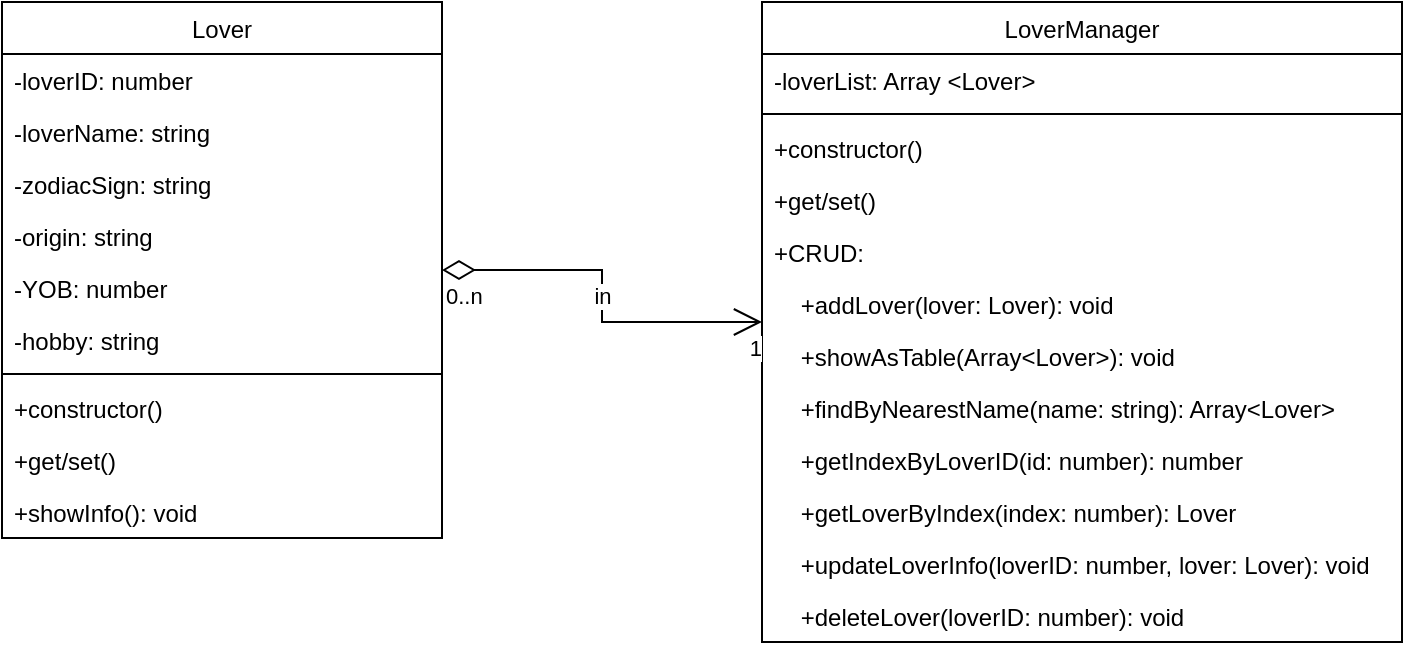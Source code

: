 <mxfile version="20.8.16" type="device"><diagram id="C5RBs43oDa-KdzZeNtuy" name="Page-1"><mxGraphModel dx="1861" dy="531" grid="1" gridSize="10" guides="1" tooltips="1" connect="1" arrows="1" fold="1" page="1" pageScale="1" pageWidth="827" pageHeight="1169" math="0" shadow="0"><root><mxCell id="WIyWlLk6GJQsqaUBKTNV-0"/><mxCell id="WIyWlLk6GJQsqaUBKTNV-1" parent="WIyWlLk6GJQsqaUBKTNV-0"/><mxCell id="CZ66J-T_O1F5aXVtOPqO-0" value="Lover" style="swimlane;fontStyle=0;align=center;verticalAlign=top;childLayout=stackLayout;horizontal=1;startSize=26;horizontalStack=0;resizeParent=1;resizeLast=0;collapsible=1;marginBottom=0;rounded=0;shadow=0;strokeWidth=1;" parent="WIyWlLk6GJQsqaUBKTNV-1" vertex="1"><mxGeometry x="-760" y="38" width="220" height="268" as="geometry"><mxRectangle x="-539.5" y="21" width="160" height="26" as="alternateBounds"/></mxGeometry></mxCell><mxCell id="CZ66J-T_O1F5aXVtOPqO-1" value="-loverID: number" style="text;align=left;verticalAlign=top;spacingLeft=4;spacingRight=4;overflow=hidden;rotatable=0;points=[[0,0.5],[1,0.5]];portConstraint=eastwest;" parent="CZ66J-T_O1F5aXVtOPqO-0" vertex="1"><mxGeometry y="26" width="220" height="26" as="geometry"/></mxCell><mxCell id="CZ66J-T_O1F5aXVtOPqO-2" value="-loverName: string" style="text;align=left;verticalAlign=top;spacingLeft=4;spacingRight=4;overflow=hidden;rotatable=0;points=[[0,0.5],[1,0.5]];portConstraint=eastwest;" parent="CZ66J-T_O1F5aXVtOPqO-0" vertex="1"><mxGeometry y="52" width="220" height="26" as="geometry"/></mxCell><mxCell id="CZ66J-T_O1F5aXVtOPqO-23" value="-zodiacSign: string" style="text;align=left;verticalAlign=top;spacingLeft=4;spacingRight=4;overflow=hidden;rotatable=0;points=[[0,0.5],[1,0.5]];portConstraint=eastwest;" parent="CZ66J-T_O1F5aXVtOPqO-0" vertex="1"><mxGeometry y="78" width="220" height="26" as="geometry"/></mxCell><mxCell id="CZ66J-T_O1F5aXVtOPqO-24" value="-origin: string" style="text;align=left;verticalAlign=top;spacingLeft=4;spacingRight=4;overflow=hidden;rotatable=0;points=[[0,0.5],[1,0.5]];portConstraint=eastwest;" parent="CZ66J-T_O1F5aXVtOPqO-0" vertex="1"><mxGeometry y="104" width="220" height="26" as="geometry"/></mxCell><mxCell id="CZ66J-T_O1F5aXVtOPqO-3" value="-YOB: number" style="text;align=left;verticalAlign=top;spacingLeft=4;spacingRight=4;overflow=hidden;rotatable=0;points=[[0,0.5],[1,0.5]];portConstraint=eastwest;rounded=0;shadow=0;html=0;" parent="CZ66J-T_O1F5aXVtOPqO-0" vertex="1"><mxGeometry y="130" width="220" height="26" as="geometry"/></mxCell><mxCell id="CZ66J-T_O1F5aXVtOPqO-4" value="-hobby: string" style="text;align=left;verticalAlign=top;spacingLeft=4;spacingRight=4;overflow=hidden;rotatable=0;points=[[0,0.5],[1,0.5]];portConstraint=eastwest;rounded=0;shadow=0;html=0;fontStyle=0" parent="CZ66J-T_O1F5aXVtOPqO-0" vertex="1"><mxGeometry y="156" width="220" height="26" as="geometry"/></mxCell><mxCell id="CZ66J-T_O1F5aXVtOPqO-5" value="" style="line;html=1;strokeWidth=1;align=left;verticalAlign=middle;spacingTop=-1;spacingLeft=3;spacingRight=3;rotatable=0;labelPosition=right;points=[];portConstraint=eastwest;" parent="CZ66J-T_O1F5aXVtOPqO-0" vertex="1"><mxGeometry y="182" width="220" height="8" as="geometry"/></mxCell><mxCell id="CZ66J-T_O1F5aXVtOPqO-6" value="+constructor()" style="text;align=left;verticalAlign=top;spacingLeft=4;spacingRight=4;overflow=hidden;rotatable=0;points=[[0,0.5],[1,0.5]];portConstraint=eastwest;" parent="CZ66J-T_O1F5aXVtOPqO-0" vertex="1"><mxGeometry y="190" width="220" height="26" as="geometry"/></mxCell><mxCell id="CZ66J-T_O1F5aXVtOPqO-7" value="+get/set()" style="text;align=left;verticalAlign=top;spacingLeft=4;spacingRight=4;overflow=hidden;rotatable=0;points=[[0,0.5],[1,0.5]];portConstraint=eastwest;" parent="CZ66J-T_O1F5aXVtOPqO-0" vertex="1"><mxGeometry y="216" width="220" height="26" as="geometry"/></mxCell><mxCell id="CZ66J-T_O1F5aXVtOPqO-8" value="+showInfo(): void" style="text;align=left;verticalAlign=top;spacingLeft=4;spacingRight=4;overflow=hidden;rotatable=0;points=[[0,0.5],[1,0.5]];portConstraint=eastwest;" parent="CZ66J-T_O1F5aXVtOPqO-0" vertex="1"><mxGeometry y="242" width="220" height="26" as="geometry"/></mxCell><mxCell id="CZ66J-T_O1F5aXVtOPqO-9" value="LoverManager" style="swimlane;fontStyle=0;align=center;verticalAlign=top;childLayout=stackLayout;horizontal=1;startSize=26;horizontalStack=0;resizeParent=1;resizeLast=0;collapsible=1;marginBottom=0;rounded=0;shadow=0;strokeWidth=1;" parent="WIyWlLk6GJQsqaUBKTNV-1" vertex="1"><mxGeometry x="-380" y="38" width="320" height="320" as="geometry"><mxRectangle x="-158" y="21" width="160" height="26" as="alternateBounds"/></mxGeometry></mxCell><mxCell id="CZ66J-T_O1F5aXVtOPqO-12" value="-loverList: Array &lt;Lover&gt;" style="text;align=left;verticalAlign=top;spacingLeft=4;spacingRight=4;overflow=hidden;rotatable=0;points=[[0,0.5],[1,0.5]];portConstraint=eastwest;" parent="CZ66J-T_O1F5aXVtOPqO-9" vertex="1"><mxGeometry y="26" width="320" height="26" as="geometry"/></mxCell><mxCell id="CZ66J-T_O1F5aXVtOPqO-15" value="" style="line;html=1;strokeWidth=1;align=left;verticalAlign=middle;spacingTop=-1;spacingLeft=3;spacingRight=3;rotatable=0;labelPosition=right;points=[];portConstraint=eastwest;" parent="CZ66J-T_O1F5aXVtOPqO-9" vertex="1"><mxGeometry y="52" width="320" height="8" as="geometry"/></mxCell><mxCell id="CZ66J-T_O1F5aXVtOPqO-16" value="+constructor()" style="text;align=left;verticalAlign=top;spacingLeft=4;spacingRight=4;overflow=hidden;rotatable=0;points=[[0,0.5],[1,0.5]];portConstraint=eastwest;" parent="CZ66J-T_O1F5aXVtOPqO-9" vertex="1"><mxGeometry y="60" width="320" height="26" as="geometry"/></mxCell><mxCell id="CZ66J-T_O1F5aXVtOPqO-17" value="+get/set()" style="text;align=left;verticalAlign=top;spacingLeft=4;spacingRight=4;overflow=hidden;rotatable=0;points=[[0,0.5],[1,0.5]];portConstraint=eastwest;" parent="CZ66J-T_O1F5aXVtOPqO-9" vertex="1"><mxGeometry y="86" width="320" height="26" as="geometry"/></mxCell><mxCell id="CZ66J-T_O1F5aXVtOPqO-18" value="+CRUD:" style="text;align=left;verticalAlign=top;spacingLeft=4;spacingRight=4;overflow=hidden;rotatable=0;points=[[0,0.5],[1,0.5]];portConstraint=eastwest;fontStyle=0" parent="CZ66J-T_O1F5aXVtOPqO-9" vertex="1"><mxGeometry y="112" width="320" height="26" as="geometry"/></mxCell><mxCell id="rkxrNeyqbawbbzTavjWQ-0" value="    +addLover(lover: Lover): void" style="text;align=left;verticalAlign=top;spacingLeft=4;spacingRight=4;overflow=hidden;rotatable=0;points=[[0,0.5],[1,0.5]];portConstraint=eastwest;fontStyle=0" parent="CZ66J-T_O1F5aXVtOPqO-9" vertex="1"><mxGeometry y="138" width="320" height="26" as="geometry"/></mxCell><mxCell id="ms-lfpKv6sQchx1xgyck-0" value="    +showAsTable(Array&lt;Lover&gt;): void" style="text;align=left;verticalAlign=top;spacingLeft=4;spacingRight=4;overflow=hidden;rotatable=0;points=[[0,0.5],[1,0.5]];portConstraint=eastwest;fontStyle=0" vertex="1" parent="CZ66J-T_O1F5aXVtOPqO-9"><mxGeometry y="164" width="320" height="26" as="geometry"/></mxCell><mxCell id="-f3P-MQ92ntlZ-KAKJvY-0" value="    +findByNearestName(name: string): Array&lt;Lover&gt;" style="text;align=left;verticalAlign=top;spacingLeft=4;spacingRight=4;overflow=hidden;rotatable=0;points=[[0,0.5],[1,0.5]];portConstraint=eastwest;fontStyle=0" parent="CZ66J-T_O1F5aXVtOPqO-9" vertex="1"><mxGeometry y="190" width="320" height="26" as="geometry"/></mxCell><mxCell id="rkxrNeyqbawbbzTavjWQ-1" value="    +getIndexByLoverID(id: number): number" style="text;align=left;verticalAlign=top;spacingLeft=4;spacingRight=4;overflow=hidden;rotatable=0;points=[[0,0.5],[1,0.5]];portConstraint=eastwest;fontStyle=0" parent="CZ66J-T_O1F5aXVtOPqO-9" vertex="1"><mxGeometry y="216" width="320" height="26" as="geometry"/></mxCell><mxCell id="ms-lfpKv6sQchx1xgyck-1" value="    +getLoverByIndex(index: number): Lover" style="text;align=left;verticalAlign=top;spacingLeft=4;spacingRight=4;overflow=hidden;rotatable=0;points=[[0,0.5],[1,0.5]];portConstraint=eastwest;fontStyle=0" vertex="1" parent="CZ66J-T_O1F5aXVtOPqO-9"><mxGeometry y="242" width="320" height="26" as="geometry"/></mxCell><mxCell id="rkxrNeyqbawbbzTavjWQ-2" value="    +updateLoverInfo(loverID: number, lover: Lover): void" style="text;align=left;verticalAlign=top;spacingLeft=4;spacingRight=4;overflow=hidden;rotatable=0;points=[[0,0.5],[1,0.5]];portConstraint=eastwest;fontStyle=0" parent="CZ66J-T_O1F5aXVtOPqO-9" vertex="1"><mxGeometry y="268" width="320" height="26" as="geometry"/></mxCell><mxCell id="rkxrNeyqbawbbzTavjWQ-3" value="    +deleteLover(loverID: number): void" style="text;align=left;verticalAlign=top;spacingLeft=4;spacingRight=4;overflow=hidden;rotatable=0;points=[[0,0.5],[1,0.5]];portConstraint=eastwest;fontStyle=0" parent="CZ66J-T_O1F5aXVtOPqO-9" vertex="1"><mxGeometry y="294" width="320" height="26" as="geometry"/></mxCell><mxCell id="CZ66J-T_O1F5aXVtOPqO-19" value="in" style="endArrow=open;html=1;endSize=12;startArrow=diamondThin;startSize=14;startFill=0;edgeStyle=orthogonalEdgeStyle;rounded=0;" parent="WIyWlLk6GJQsqaUBKTNV-1" source="CZ66J-T_O1F5aXVtOPqO-0" target="CZ66J-T_O1F5aXVtOPqO-9" edge="1"><mxGeometry relative="1" as="geometry"><mxPoint x="-595.5" y="52" as="sourcePoint"/><mxPoint x="-474.5" y="180" as="targetPoint"/></mxGeometry></mxCell><mxCell id="CZ66J-T_O1F5aXVtOPqO-20" value="0..n" style="edgeLabel;resizable=0;html=1;align=left;verticalAlign=top;" parent="CZ66J-T_O1F5aXVtOPqO-19" connectable="0" vertex="1"><mxGeometry x="-1" relative="1" as="geometry"/></mxCell><mxCell id="CZ66J-T_O1F5aXVtOPqO-21" value="1" style="edgeLabel;resizable=0;html=1;align=right;verticalAlign=top;" parent="CZ66J-T_O1F5aXVtOPqO-19" connectable="0" vertex="1"><mxGeometry x="1" relative="1" as="geometry"/></mxCell></root></mxGraphModel></diagram></mxfile>